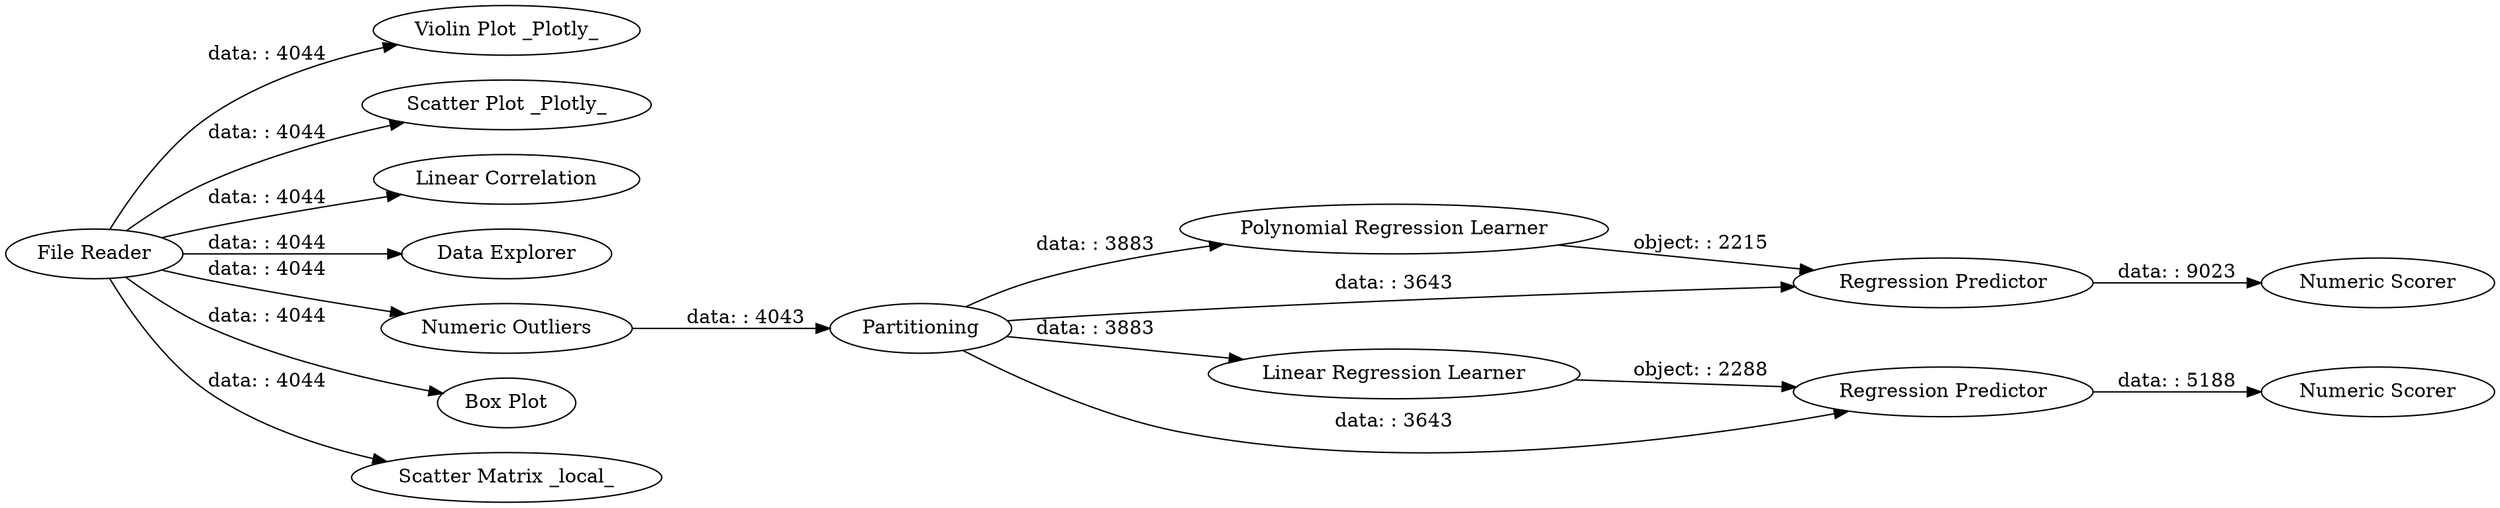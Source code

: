 digraph {
	"-317618725296138493_32" [label="Violin Plot _Plotly_"]
	"-317618725296138493_31" [label="Scatter Plot _Plotly_"]
	"-317618725296138493_26" [label="Numeric Scorer"]
	"-317618725296138493_30" [label="Linear Correlation"]
	"-317618725296138493_19" [label=Partitioning]
	"-317618725296138493_4" [label="Data Explorer"]
	"-317618725296138493_21" [label="Polynomial Regression Learner"]
	"-317618725296138493_28" [label="Regression Predictor"]
	"-317618725296138493_35" [label="Numeric Outliers"]
	"-317618725296138493_27" [label="Numeric Scorer"]
	"-317618725296138493_23" [label="Linear Regression Learner"]
	"-317618725296138493_34" [label="File Reader"]
	"-317618725296138493_33" [label="Box Plot"]
	"-317618725296138493_3" [label="Scatter Matrix _local_"]
	"-317618725296138493_24" [label="Regression Predictor"]
	"-317618725296138493_28" -> "-317618725296138493_26" [label="data: : 5188"]
	"-317618725296138493_19" -> "-317618725296138493_21" [label="data: : 3883"]
	"-317618725296138493_34" -> "-317618725296138493_3" [label="data: : 4044"]
	"-317618725296138493_34" -> "-317618725296138493_33" [label="data: : 4044"]
	"-317618725296138493_34" -> "-317618725296138493_30" [label="data: : 4044"]
	"-317618725296138493_35" -> "-317618725296138493_19" [label="data: : 4043"]
	"-317618725296138493_23" -> "-317618725296138493_28" [label="object: : 2288"]
	"-317618725296138493_19" -> "-317618725296138493_24" [label="data: : 3643"]
	"-317618725296138493_24" -> "-317618725296138493_27" [label="data: : 9023"]
	"-317618725296138493_34" -> "-317618725296138493_35" [label="data: : 4044"]
	"-317618725296138493_34" -> "-317618725296138493_4" [label="data: : 4044"]
	"-317618725296138493_21" -> "-317618725296138493_24" [label="object: : 2215"]
	"-317618725296138493_19" -> "-317618725296138493_28" [label="data: : 3643"]
	"-317618725296138493_34" -> "-317618725296138493_32" [label="data: : 4044"]
	"-317618725296138493_19" -> "-317618725296138493_23" [label="data: : 3883"]
	"-317618725296138493_34" -> "-317618725296138493_31" [label="data: : 4044"]
	rankdir=LR
}

